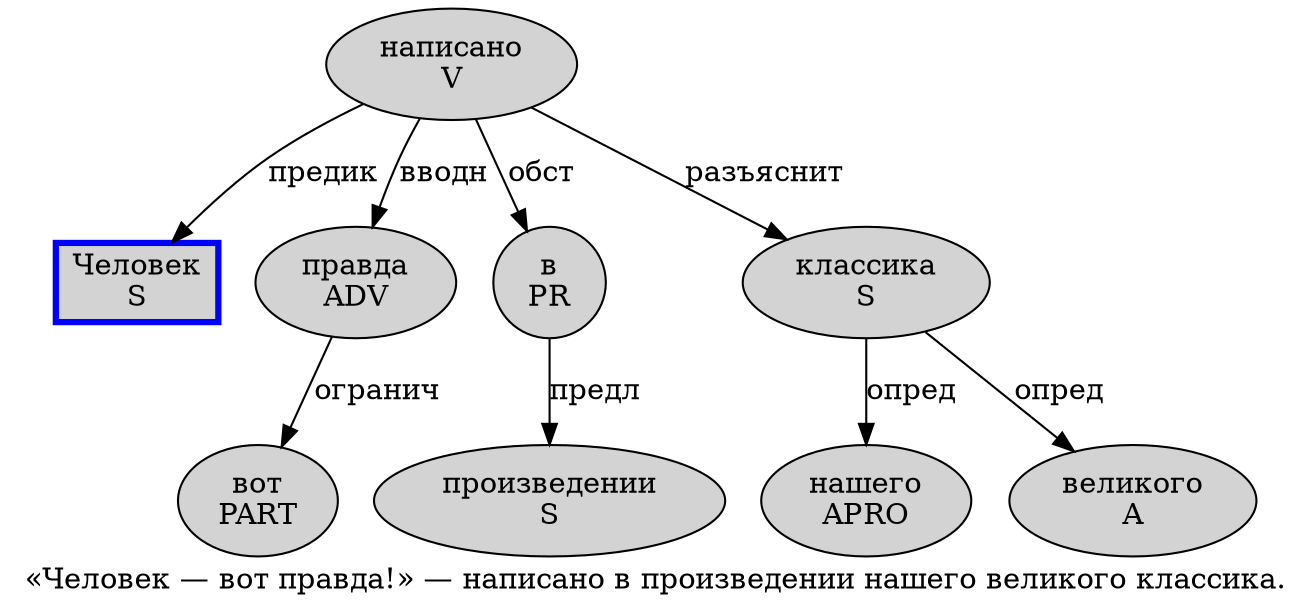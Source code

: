 digraph SENTENCE_2084 {
	graph [label="«Человек — вот правда!» — написано в произведении нашего великого классика."]
	node [style=filled]
		1 [label="Человек
S" color=blue fillcolor=lightgray penwidth=3 shape=box]
		3 [label="вот
PART" color="" fillcolor=lightgray penwidth=1 shape=ellipse]
		4 [label="правда
ADV" color="" fillcolor=lightgray penwidth=1 shape=ellipse]
		8 [label="написано
V" color="" fillcolor=lightgray penwidth=1 shape=ellipse]
		9 [label="в
PR" color="" fillcolor=lightgray penwidth=1 shape=ellipse]
		10 [label="произведении
S" color="" fillcolor=lightgray penwidth=1 shape=ellipse]
		11 [label="нашего
APRO" color="" fillcolor=lightgray penwidth=1 shape=ellipse]
		12 [label="великого
A" color="" fillcolor=lightgray penwidth=1 shape=ellipse]
		13 [label="классика
S" color="" fillcolor=lightgray penwidth=1 shape=ellipse]
			8 -> 1 [label="предик"]
			8 -> 4 [label="вводн"]
			8 -> 9 [label="обст"]
			8 -> 13 [label="разъяснит"]
			9 -> 10 [label="предл"]
			4 -> 3 [label="огранич"]
			13 -> 11 [label="опред"]
			13 -> 12 [label="опред"]
}
